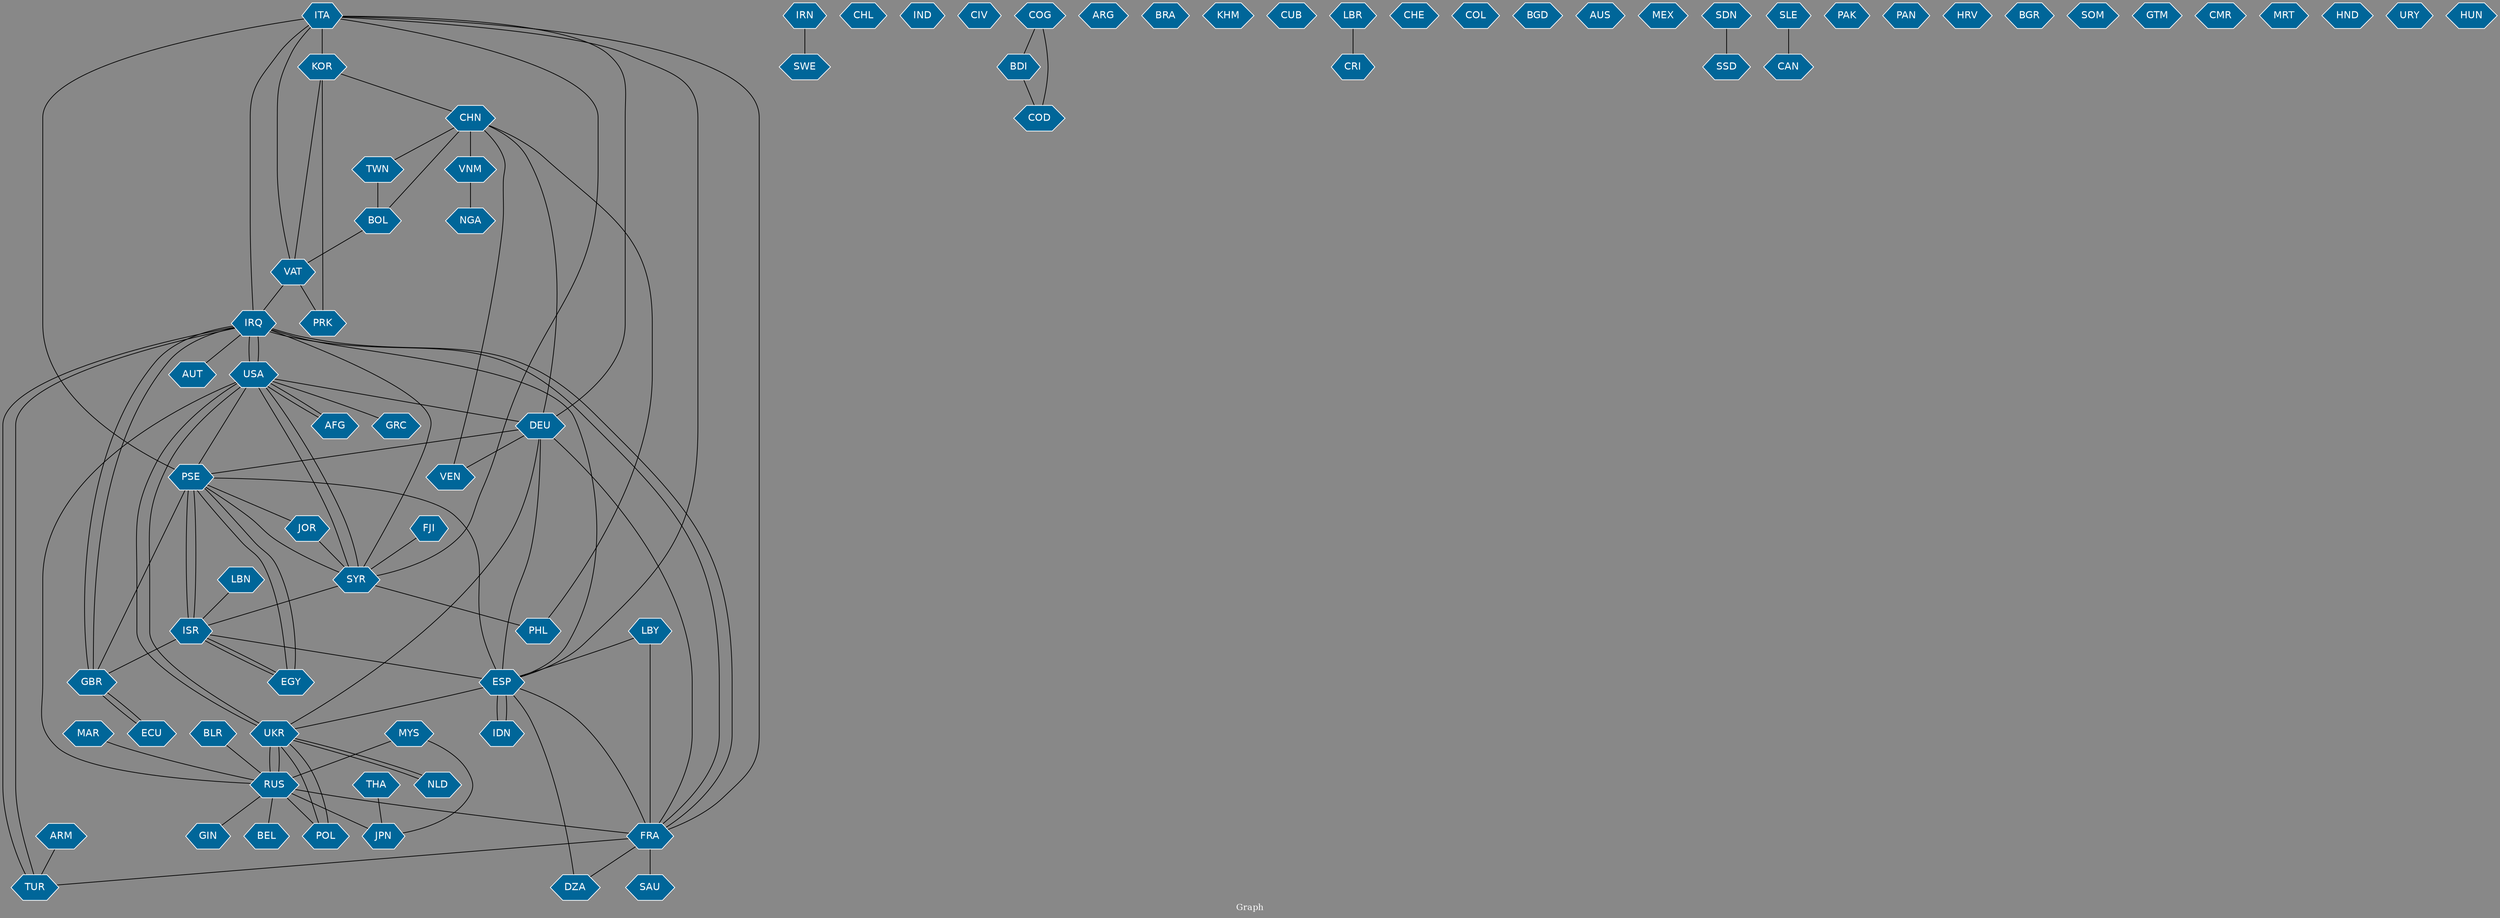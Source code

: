 // Countries together in item graph
graph {
	graph [bgcolor="#888888" fontcolor=white fontsize=12 label="Graph" outputorder=edgesfirst overlap=prism]
	node [color=white fillcolor="#006699" fontcolor=white fontname=Helvetica shape=hexagon style=filled]
	edge [arrowhead=open color=black fontcolor=white fontname=Courier fontsize=12]
		ITA [label=ITA]
		USA [label=USA]
		PSE [label=PSE]
		TUR [label=TUR]
		ECU [label=ECU]
		GBR [label=GBR]
		UKR [label=UKR]
		IRQ [label=IRQ]
		RUS [label=RUS]
		AUT [label=AUT]
		LBN [label=LBN]
		ISR [label=ISR]
		CHN [label=CHN]
		VNM [label=VNM]
		LBY [label=LBY]
		ESP [label=ESP]
		EGY [label=EGY]
		FRA [label=FRA]
		DEU [label=DEU]
		MAR [label=MAR]
		BEL [label=BEL]
		FJI [label=FJI]
		SYR [label=SYR]
		IRN [label=IRN]
		CHL [label=CHL]
		PRK [label=PRK]
		IND [label=IND]
		CIV [label=CIV]
		AFG [label=AFG]
		COG [label=COG]
		BDI [label=BDI]
		COD [label=COD]
		MYS [label=MYS]
		ARG [label=ARG]
		POL [label=POL]
		VAT [label=VAT]
		BRA [label=BRA]
		KHM [label=KHM]
		CUB [label=CUB]
		LBR [label=LBR]
		NGA [label=NGA]
		PHL [label=PHL]
		CHE [label=CHE]
		IDN [label=IDN]
		SAU [label=SAU]
		COL [label=COL]
		KOR [label=KOR]
		THA [label=THA]
		GRC [label=GRC]
		JPN [label=JPN]
		JOR [label=JOR]
		NLD [label=NLD]
		BGD [label=BGD]
		CRI [label=CRI]
		GIN [label=GIN]
		AUS [label=AUS]
		BOL [label=BOL]
		VEN [label=VEN]
		MEX [label=MEX]
		SDN [label=SDN]
		SWE [label=SWE]
		SLE [label=SLE]
		CAN [label=CAN]
		TWN [label=TWN]
		PAK [label=PAK]
		PAN [label=PAN]
		HRV [label=HRV]
		SSD [label=SSD]
		BGR [label=BGR]
		SOM [label=SOM]
		DZA [label=DZA]
		GTM [label=GTM]
		CMR [label=CMR]
		MRT [label=MRT]
		HND [label=HND]
		ARM [label=ARM]
		URY [label=URY]
		BLR [label=BLR]
		HUN [label=HUN]
			ESP -- UKR [weight=1]
			ESP -- PSE [weight=1]
			IRQ -- GBR [weight=2]
			ITA -- IRQ [weight=2]
			CHN -- BOL [weight=1]
			ESP -- DZA [weight=1]
			USA -- RUS [weight=3]
			DEU -- PSE [weight=1]
			ARM -- TUR [weight=1]
			MYS -- RUS [weight=1]
			SDN -- SSD [weight=1]
			UKR -- NLD [weight=1]
			AFG -- USA [weight=1]
			SYR -- ISR [weight=1]
			CHN -- DEU [weight=1]
			GBR -- PSE [weight=1]
			IDN -- ESP [weight=2]
			PSE -- JOR [weight=1]
			USA -- UKR [weight=2]
			PSE -- ITA [weight=1]
			FJI -- SYR [weight=1]
			BDI -- COD [weight=1]
			KOR -- PRK [weight=1]
			USA -- AFG [weight=1]
			EGY -- PSE [weight=3]
			SLE -- CAN [weight=1]
			EGY -- ISR [weight=1]
			BLR -- RUS [weight=1]
			IRQ -- AUT [weight=1]
			DEU -- ITA [weight=1]
			JOR -- SYR [weight=1]
			CHN -- TWN [weight=1]
			KOR -- VAT [weight=4]
			USA -- SYR [weight=4]
			NLD -- UKR [weight=1]
			USA -- IRQ [weight=4]
			MAR -- RUS [weight=1]
			PSE -- EGY [weight=1]
			RUS -- POL [weight=1]
			FRA -- SAU [weight=2]
			RUS -- BEL [weight=3]
			CHN -- VEN [weight=1]
			DEU -- UKR [weight=2]
			PSE -- USA [weight=2]
			PSE -- ISR [weight=25]
			ECU -- GBR [weight=1]
			TUR -- IRQ [weight=1]
			UKR -- USA [weight=1]
			KOR -- CHN [weight=1]
			VAT -- PRK [weight=1]
			BOL -- VAT [weight=1]
			GBR -- IRQ [weight=1]
			VNM -- NGA [weight=1]
			DEU -- FRA [weight=1]
			ISR -- PSE [weight=10]
			UKR -- POL [weight=2]
			ESP -- FRA [weight=1]
			ITA -- SYR [weight=1]
			LBY -- FRA [weight=1]
			VAT -- IRQ [weight=2]
			FRA -- DZA [weight=1]
			ESP -- ITA [weight=1]
			ISR -- GBR [weight=1]
			CHN -- PHL [weight=1]
			USA -- GRC [weight=1]
			RUS -- UKR [weight=18]
			ESP -- IDN [weight=1]
			LBR -- CRI [weight=1]
			IRQ -- FRA [weight=1]
			ISR -- EGY [weight=2]
			USA -- DEU [weight=1]
			ISR -- ESP [weight=2]
			SYR -- USA [weight=1]
			SYR -- IRQ [weight=1]
			DEU -- VEN [weight=1]
			UKR -- RUS [weight=22]
			RUS -- JPN [weight=1]
			RUS -- FRA [weight=1]
			IRQ -- USA [weight=4]
			PSE -- SYR [weight=1]
			TWN -- BOL [weight=1]
			FRA -- IRQ [weight=1]
			LBN -- ISR [weight=1]
			IRN -- SWE [weight=1]
			ESP -- DEU [weight=1]
			FRA -- TUR [weight=1]
			LBY -- ESP [weight=1]
			COG -- COD [weight=1]
			SYR -- PHL [weight=1]
			ITA -- VAT [weight=1]
			FRA -- ITA [weight=1]
			GBR -- ECU [weight=1]
			THA -- JPN [weight=1]
			ESP -- IRQ [weight=1]
			ITA -- KOR [weight=1]
			POL -- UKR [weight=1]
			CHN -- VNM [weight=1]
			MYS -- JPN [weight=1]
			RUS -- GIN [weight=1]
			IRQ -- TUR [weight=1]
			COG -- BDI [weight=1]
}